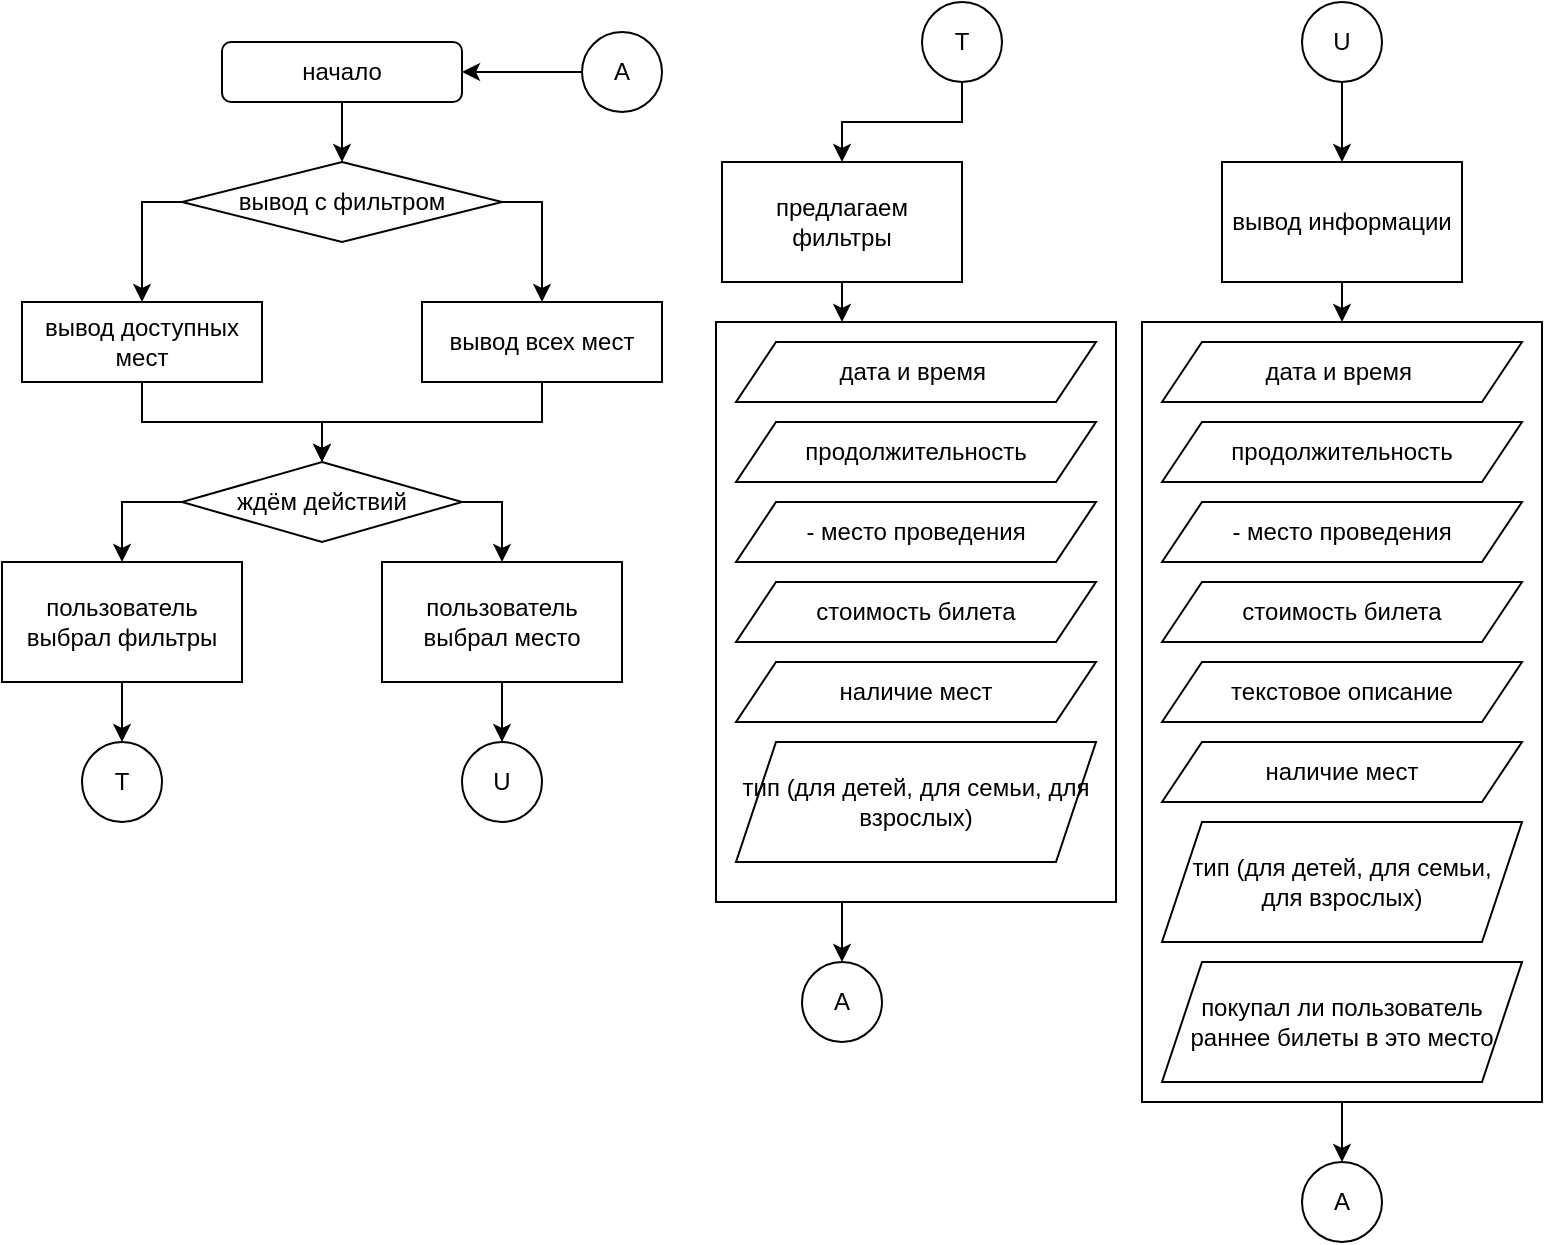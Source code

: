 <mxfile version="22.0.8" type="device">
  <diagram name="Страница — 1" id="yOCdaiYyd8L4nn3iVnLO">
    <mxGraphModel dx="1136" dy="589" grid="1" gridSize="10" guides="1" tooltips="1" connect="1" arrows="1" fold="1" page="1" pageScale="1" pageWidth="827" pageHeight="1169" math="0" shadow="0">
      <root>
        <mxCell id="0" />
        <mxCell id="1" parent="0" />
        <mxCell id="GguY84p8eRWVxogA_h6Z-70" style="edgeStyle=orthogonalEdgeStyle;rounded=0;orthogonalLoop=1;jettySize=auto;html=1;exitX=0.5;exitY=1;exitDx=0;exitDy=0;entryX=0.5;entryY=0;entryDx=0;entryDy=0;" edge="1" parent="1" source="GguY84p8eRWVxogA_h6Z-3" target="GguY84p8eRWVxogA_h6Z-69">
          <mxGeometry relative="1" as="geometry" />
        </mxCell>
        <mxCell id="GguY84p8eRWVxogA_h6Z-3" value="начало" style="rounded=1;whiteSpace=wrap;html=1;" vertex="1" parent="1">
          <mxGeometry x="130" y="30" width="120" height="30" as="geometry" />
        </mxCell>
        <mxCell id="GguY84p8eRWVxogA_h6Z-11" style="edgeStyle=orthogonalEdgeStyle;rounded=0;orthogonalLoop=1;jettySize=auto;html=1;exitX=0.5;exitY=1;exitDx=0;exitDy=0;entryX=0.5;entryY=0;entryDx=0;entryDy=0;" edge="1" parent="1" source="GguY84p8eRWVxogA_h6Z-4">
          <mxGeometry relative="1" as="geometry">
            <mxPoint x="650" y="190" as="targetPoint" />
          </mxGeometry>
        </mxCell>
        <mxCell id="GguY84p8eRWVxogA_h6Z-18" style="edgeStyle=orthogonalEdgeStyle;rounded=0;orthogonalLoop=1;jettySize=auto;html=1;exitX=0.5;exitY=1;exitDx=0;exitDy=0;entryX=0.5;entryY=0;entryDx=0;entryDy=0;" edge="1" parent="1" source="GguY84p8eRWVxogA_h6Z-12" target="GguY84p8eRWVxogA_h6Z-17">
          <mxGeometry relative="1" as="geometry" />
        </mxCell>
        <mxCell id="GguY84p8eRWVxogA_h6Z-12" value="вывод всех мест" style="rounded=0;whiteSpace=wrap;html=1;" vertex="1" parent="1">
          <mxGeometry x="230" y="160" width="120" height="40" as="geometry" />
        </mxCell>
        <mxCell id="GguY84p8eRWVxogA_h6Z-19" style="edgeStyle=orthogonalEdgeStyle;rounded=0;orthogonalLoop=1;jettySize=auto;html=1;exitX=0;exitY=0.5;exitDx=0;exitDy=0;entryX=0.5;entryY=0;entryDx=0;entryDy=0;" edge="1" parent="1" source="GguY84p8eRWVxogA_h6Z-17" target="GguY84p8eRWVxogA_h6Z-20">
          <mxGeometry relative="1" as="geometry">
            <mxPoint x="80" y="290" as="targetPoint" />
          </mxGeometry>
        </mxCell>
        <mxCell id="GguY84p8eRWVxogA_h6Z-23" style="edgeStyle=orthogonalEdgeStyle;rounded=0;orthogonalLoop=1;jettySize=auto;html=1;exitX=1;exitY=0.5;exitDx=0;exitDy=0;entryX=0.5;entryY=0;entryDx=0;entryDy=0;" edge="1" parent="1" source="GguY84p8eRWVxogA_h6Z-17" target="GguY84p8eRWVxogA_h6Z-22">
          <mxGeometry relative="1" as="geometry" />
        </mxCell>
        <mxCell id="GguY84p8eRWVxogA_h6Z-17" value="ждём действий" style="rhombus;whiteSpace=wrap;html=1;" vertex="1" parent="1">
          <mxGeometry x="110" y="240" width="140" height="40" as="geometry" />
        </mxCell>
        <mxCell id="GguY84p8eRWVxogA_h6Z-27" style="edgeStyle=orthogonalEdgeStyle;rounded=0;orthogonalLoop=1;jettySize=auto;html=1;exitX=0.5;exitY=1;exitDx=0;exitDy=0;entryX=0.5;entryY=0;entryDx=0;entryDy=0;" edge="1" parent="1" target="GguY84p8eRWVxogA_h6Z-26">
          <mxGeometry relative="1" as="geometry">
            <mxPoint x="80" y="350" as="sourcePoint" />
            <mxPoint x="80" y="380" as="targetPoint" />
          </mxGeometry>
        </mxCell>
        <mxCell id="GguY84p8eRWVxogA_h6Z-20" value="пользователь выбрал фильтры" style="rounded=0;whiteSpace=wrap;html=1;" vertex="1" parent="1">
          <mxGeometry x="20" y="290" width="120" height="60" as="geometry" />
        </mxCell>
        <mxCell id="GguY84p8eRWVxogA_h6Z-25" style="edgeStyle=orthogonalEdgeStyle;rounded=0;orthogonalLoop=1;jettySize=auto;html=1;exitX=0.5;exitY=1;exitDx=0;exitDy=0;entryX=0.5;entryY=0;entryDx=0;entryDy=0;" edge="1" parent="1" source="GguY84p8eRWVxogA_h6Z-22" target="GguY84p8eRWVxogA_h6Z-24">
          <mxGeometry relative="1" as="geometry">
            <mxPoint x="270" y="380" as="targetPoint" />
          </mxGeometry>
        </mxCell>
        <mxCell id="GguY84p8eRWVxogA_h6Z-22" value="пользователь выбрал место" style="rounded=0;whiteSpace=wrap;html=1;" vertex="1" parent="1">
          <mxGeometry x="210" y="290" width="120" height="60" as="geometry" />
        </mxCell>
        <mxCell id="GguY84p8eRWVxogA_h6Z-24" value="U" style="ellipse;whiteSpace=wrap;html=1;" vertex="1" parent="1">
          <mxGeometry x="250" y="380" width="40" height="40" as="geometry" />
        </mxCell>
        <mxCell id="GguY84p8eRWVxogA_h6Z-26" value="T" style="ellipse;whiteSpace=wrap;html=1;" vertex="1" parent="1">
          <mxGeometry x="60" y="380" width="40" height="40" as="geometry" />
        </mxCell>
        <mxCell id="GguY84p8eRWVxogA_h6Z-47" style="edgeStyle=orthogonalEdgeStyle;rounded=0;orthogonalLoop=1;jettySize=auto;html=1;exitX=0.5;exitY=1;exitDx=0;exitDy=0;" edge="1" parent="1" source="GguY84p8eRWVxogA_h6Z-28" target="GguY84p8eRWVxogA_h6Z-46">
          <mxGeometry relative="1" as="geometry" />
        </mxCell>
        <mxCell id="GguY84p8eRWVxogA_h6Z-28" value="U" style="ellipse;whiteSpace=wrap;html=1;" vertex="1" parent="1">
          <mxGeometry x="670" y="10" width="40" height="40" as="geometry" />
        </mxCell>
        <mxCell id="GguY84p8eRWVxogA_h6Z-30" style="edgeStyle=orthogonalEdgeStyle;rounded=0;orthogonalLoop=1;jettySize=auto;html=1;exitX=0.5;exitY=1;exitDx=0;exitDy=0;entryX=0.5;entryY=0;entryDx=0;entryDy=0;" edge="1" parent="1" source="GguY84p8eRWVxogA_h6Z-29" target="GguY84p8eRWVxogA_h6Z-32">
          <mxGeometry relative="1" as="geometry">
            <mxPoint x="440" y="100" as="targetPoint" />
          </mxGeometry>
        </mxCell>
        <mxCell id="GguY84p8eRWVxogA_h6Z-29" value="T" style="ellipse;whiteSpace=wrap;html=1;" vertex="1" parent="1">
          <mxGeometry x="480" y="10" width="40" height="40" as="geometry" />
        </mxCell>
        <mxCell id="GguY84p8eRWVxogA_h6Z-34" style="edgeStyle=orthogonalEdgeStyle;rounded=0;orthogonalLoop=1;jettySize=auto;html=1;exitX=0.5;exitY=1;exitDx=0;exitDy=0;entryX=0.5;entryY=0;entryDx=0;entryDy=0;" edge="1" parent="1" source="GguY84p8eRWVxogA_h6Z-32">
          <mxGeometry relative="1" as="geometry">
            <mxPoint x="440" y="170" as="targetPoint" />
          </mxGeometry>
        </mxCell>
        <mxCell id="GguY84p8eRWVxogA_h6Z-32" value="предлагаем фильтры" style="rounded=0;whiteSpace=wrap;html=1;" vertex="1" parent="1">
          <mxGeometry x="380" y="90" width="120" height="60" as="geometry" />
        </mxCell>
        <mxCell id="GguY84p8eRWVxogA_h6Z-45" style="edgeStyle=orthogonalEdgeStyle;rounded=0;orthogonalLoop=1;jettySize=auto;html=1;exitX=0.5;exitY=1;exitDx=0;exitDy=0;entryX=0.5;entryY=0;entryDx=0;entryDy=0;" edge="1" parent="1" target="GguY84p8eRWVxogA_h6Z-44">
          <mxGeometry relative="1" as="geometry">
            <mxPoint x="440" y="460" as="sourcePoint" />
          </mxGeometry>
        </mxCell>
        <mxCell id="GguY84p8eRWVxogA_h6Z-72" style="edgeStyle=orthogonalEdgeStyle;rounded=0;orthogonalLoop=1;jettySize=auto;html=1;exitX=0;exitY=0.5;exitDx=0;exitDy=0;entryX=1;entryY=0.5;entryDx=0;entryDy=0;" edge="1" parent="1" source="GguY84p8eRWVxogA_h6Z-42" target="GguY84p8eRWVxogA_h6Z-3">
          <mxGeometry relative="1" as="geometry" />
        </mxCell>
        <mxCell id="GguY84p8eRWVxogA_h6Z-42" value="A" style="ellipse;whiteSpace=wrap;html=1;" vertex="1" parent="1">
          <mxGeometry x="310" y="25" width="40" height="40" as="geometry" />
        </mxCell>
        <mxCell id="GguY84p8eRWVxogA_h6Z-44" value="A" style="ellipse;whiteSpace=wrap;html=1;" vertex="1" parent="1">
          <mxGeometry x="420" y="490" width="40" height="40" as="geometry" />
        </mxCell>
        <mxCell id="GguY84p8eRWVxogA_h6Z-55" style="edgeStyle=orthogonalEdgeStyle;rounded=0;orthogonalLoop=1;jettySize=auto;html=1;exitX=0.5;exitY=1;exitDx=0;exitDy=0;entryX=0.5;entryY=0;entryDx=0;entryDy=0;" edge="1" parent="1" source="GguY84p8eRWVxogA_h6Z-46" target="GguY84p8eRWVxogA_h6Z-53">
          <mxGeometry relative="1" as="geometry" />
        </mxCell>
        <mxCell id="GguY84p8eRWVxogA_h6Z-46" value="вывод информации" style="rounded=0;whiteSpace=wrap;html=1;" vertex="1" parent="1">
          <mxGeometry x="630" y="90" width="120" height="60" as="geometry" />
        </mxCell>
        <mxCell id="GguY84p8eRWVxogA_h6Z-66" style="edgeStyle=orthogonalEdgeStyle;rounded=0;orthogonalLoop=1;jettySize=auto;html=1;exitX=0.5;exitY=1;exitDx=0;exitDy=0;entryX=0.5;entryY=0;entryDx=0;entryDy=0;" edge="1" parent="1" source="GguY84p8eRWVxogA_h6Z-53" target="GguY84p8eRWVxogA_h6Z-65">
          <mxGeometry relative="1" as="geometry" />
        </mxCell>
        <mxCell id="GguY84p8eRWVxogA_h6Z-65" value="A" style="ellipse;whiteSpace=wrap;html=1;" vertex="1" parent="1">
          <mxGeometry x="670" y="590" width="40" height="40" as="geometry" />
        </mxCell>
        <mxCell id="GguY84p8eRWVxogA_h6Z-67" value="" style="group" vertex="1" connectable="0" parent="1">
          <mxGeometry x="377" y="170" width="200" height="290" as="geometry" />
        </mxCell>
        <mxCell id="GguY84p8eRWVxogA_h6Z-33" value="" style="rounded=0;whiteSpace=wrap;html=1;movable=1;resizable=1;rotatable=1;deletable=1;editable=1;locked=0;connectable=1;" vertex="1" parent="GguY84p8eRWVxogA_h6Z-67">
          <mxGeometry width="200" height="290" as="geometry" />
        </mxCell>
        <mxCell id="GguY84p8eRWVxogA_h6Z-35" value="дата и время&amp;nbsp;" style="shape=parallelogram;perimeter=parallelogramPerimeter;whiteSpace=wrap;html=1;fixedSize=1;movable=1;resizable=1;rotatable=1;deletable=1;editable=1;locked=0;connectable=1;" vertex="1" parent="GguY84p8eRWVxogA_h6Z-67">
          <mxGeometry x="10" y="10" width="180" height="30" as="geometry" />
        </mxCell>
        <mxCell id="GguY84p8eRWVxogA_h6Z-36" value="продолжительность" style="shape=parallelogram;perimeter=parallelogramPerimeter;whiteSpace=wrap;html=1;fixedSize=1;movable=1;resizable=1;rotatable=1;deletable=1;editable=1;locked=0;connectable=1;" vertex="1" parent="GguY84p8eRWVxogA_h6Z-67">
          <mxGeometry x="10" y="50" width="180" height="30" as="geometry" />
        </mxCell>
        <mxCell id="GguY84p8eRWVxogA_h6Z-37" value="- место проведения" style="shape=parallelogram;perimeter=parallelogramPerimeter;whiteSpace=wrap;html=1;fixedSize=1;movable=1;resizable=1;rotatable=1;deletable=1;editable=1;locked=0;connectable=1;" vertex="1" parent="GguY84p8eRWVxogA_h6Z-67">
          <mxGeometry x="10" y="90" width="180" height="30" as="geometry" />
        </mxCell>
        <mxCell id="GguY84p8eRWVxogA_h6Z-38" value="стоимость билета&lt;br/&gt;" style="shape=parallelogram;perimeter=parallelogramPerimeter;whiteSpace=wrap;html=1;fixedSize=1;movable=1;resizable=1;rotatable=1;deletable=1;editable=1;locked=0;connectable=1;" vertex="1" parent="GguY84p8eRWVxogA_h6Z-67">
          <mxGeometry x="10" y="130" width="180" height="30" as="geometry" />
        </mxCell>
        <mxCell id="GguY84p8eRWVxogA_h6Z-39" value="наличие мест&lt;br/&gt;" style="shape=parallelogram;perimeter=parallelogramPerimeter;whiteSpace=wrap;html=1;fixedSize=1;movable=1;resizable=1;rotatable=1;deletable=1;editable=1;locked=0;connectable=1;" vertex="1" parent="GguY84p8eRWVxogA_h6Z-67">
          <mxGeometry x="10" y="170" width="180" height="30" as="geometry" />
        </mxCell>
        <mxCell id="GguY84p8eRWVxogA_h6Z-40" value="тип (для детей, для семьи, для взрослых)&lt;br/&gt;" style="shape=parallelogram;perimeter=parallelogramPerimeter;whiteSpace=wrap;html=1;fixedSize=1;movable=1;resizable=1;rotatable=1;deletable=1;editable=1;locked=0;connectable=1;" vertex="1" parent="GguY84p8eRWVxogA_h6Z-67">
          <mxGeometry x="10" y="210" width="180" height="60" as="geometry" />
        </mxCell>
        <mxCell id="GguY84p8eRWVxogA_h6Z-68" value="" style="group" vertex="1" connectable="0" parent="1">
          <mxGeometry x="590" y="170" width="200" height="390" as="geometry" />
        </mxCell>
        <mxCell id="GguY84p8eRWVxogA_h6Z-53" value="" style="rounded=0;whiteSpace=wrap;html=1;" vertex="1" parent="GguY84p8eRWVxogA_h6Z-68">
          <mxGeometry width="200" height="390" as="geometry" />
        </mxCell>
        <mxCell id="GguY84p8eRWVxogA_h6Z-57" value="дата и время&amp;nbsp;" style="shape=parallelogram;perimeter=parallelogramPerimeter;whiteSpace=wrap;html=1;fixedSize=1;" vertex="1" parent="GguY84p8eRWVxogA_h6Z-68">
          <mxGeometry x="10" y="10" width="180" height="30" as="geometry" />
        </mxCell>
        <mxCell id="GguY84p8eRWVxogA_h6Z-58" value="продолжительность" style="shape=parallelogram;perimeter=parallelogramPerimeter;whiteSpace=wrap;html=1;fixedSize=1;" vertex="1" parent="GguY84p8eRWVxogA_h6Z-68">
          <mxGeometry x="10" y="50" width="180" height="30" as="geometry" />
        </mxCell>
        <mxCell id="GguY84p8eRWVxogA_h6Z-59" value="- место проведения" style="shape=parallelogram;perimeter=parallelogramPerimeter;whiteSpace=wrap;html=1;fixedSize=1;" vertex="1" parent="GguY84p8eRWVxogA_h6Z-68">
          <mxGeometry x="10" y="90" width="180" height="30" as="geometry" />
        </mxCell>
        <mxCell id="GguY84p8eRWVxogA_h6Z-60" value="стоимость билета&lt;br/&gt;" style="shape=parallelogram;perimeter=parallelogramPerimeter;whiteSpace=wrap;html=1;fixedSize=1;" vertex="1" parent="GguY84p8eRWVxogA_h6Z-68">
          <mxGeometry x="10" y="130" width="180" height="30" as="geometry" />
        </mxCell>
        <mxCell id="GguY84p8eRWVxogA_h6Z-61" value="тип (для детей, для семьи, &lt;br&gt;для взрослых)" style="shape=parallelogram;perimeter=parallelogramPerimeter;whiteSpace=wrap;html=1;fixedSize=1;" vertex="1" parent="GguY84p8eRWVxogA_h6Z-68">
          <mxGeometry x="10" y="250" width="180" height="60" as="geometry" />
        </mxCell>
        <mxCell id="GguY84p8eRWVxogA_h6Z-62" value="покупал ли пользователь раннее билеты в это место&lt;br/&gt;" style="shape=parallelogram;perimeter=parallelogramPerimeter;whiteSpace=wrap;html=1;fixedSize=1;" vertex="1" parent="GguY84p8eRWVxogA_h6Z-68">
          <mxGeometry x="10" y="320" width="180" height="60" as="geometry" />
        </mxCell>
        <mxCell id="GguY84p8eRWVxogA_h6Z-63" value="текстовое описание" style="shape=parallelogram;perimeter=parallelogramPerimeter;whiteSpace=wrap;html=1;fixedSize=1;" vertex="1" parent="GguY84p8eRWVxogA_h6Z-68">
          <mxGeometry x="10" y="170" width="180" height="30" as="geometry" />
        </mxCell>
        <mxCell id="GguY84p8eRWVxogA_h6Z-64" value="наличие мест" style="shape=parallelogram;perimeter=parallelogramPerimeter;whiteSpace=wrap;html=1;fixedSize=1;" vertex="1" parent="GguY84p8eRWVxogA_h6Z-68">
          <mxGeometry x="10" y="210" width="180" height="30" as="geometry" />
        </mxCell>
        <mxCell id="GguY84p8eRWVxogA_h6Z-73" style="edgeStyle=orthogonalEdgeStyle;rounded=0;orthogonalLoop=1;jettySize=auto;html=1;exitX=0;exitY=0.5;exitDx=0;exitDy=0;entryX=0.5;entryY=0;entryDx=0;entryDy=0;" edge="1" parent="1" source="GguY84p8eRWVxogA_h6Z-69" target="GguY84p8eRWVxogA_h6Z-75">
          <mxGeometry relative="1" as="geometry">
            <mxPoint x="90" y="140" as="targetPoint" />
          </mxGeometry>
        </mxCell>
        <mxCell id="GguY84p8eRWVxogA_h6Z-74" style="edgeStyle=orthogonalEdgeStyle;rounded=0;orthogonalLoop=1;jettySize=auto;html=1;exitX=1;exitY=0.5;exitDx=0;exitDy=0;entryX=0.5;entryY=0;entryDx=0;entryDy=0;" edge="1" parent="1" source="GguY84p8eRWVxogA_h6Z-69" target="GguY84p8eRWVxogA_h6Z-12">
          <mxGeometry relative="1" as="geometry" />
        </mxCell>
        <mxCell id="GguY84p8eRWVxogA_h6Z-69" value="вывод с фильтром" style="rhombus;whiteSpace=wrap;html=1;" vertex="1" parent="1">
          <mxGeometry x="110" y="90" width="160" height="40" as="geometry" />
        </mxCell>
        <mxCell id="GguY84p8eRWVxogA_h6Z-76" style="edgeStyle=orthogonalEdgeStyle;rounded=0;orthogonalLoop=1;jettySize=auto;html=1;exitX=0.5;exitY=1;exitDx=0;exitDy=0;entryX=0.5;entryY=0;entryDx=0;entryDy=0;" edge="1" parent="1" source="GguY84p8eRWVxogA_h6Z-75" target="GguY84p8eRWVxogA_h6Z-17">
          <mxGeometry relative="1" as="geometry" />
        </mxCell>
        <mxCell id="GguY84p8eRWVxogA_h6Z-75" value="вывод доступных мест" style="rounded=0;whiteSpace=wrap;html=1;" vertex="1" parent="1">
          <mxGeometry x="30" y="160" width="120" height="40" as="geometry" />
        </mxCell>
      </root>
    </mxGraphModel>
  </diagram>
</mxfile>
